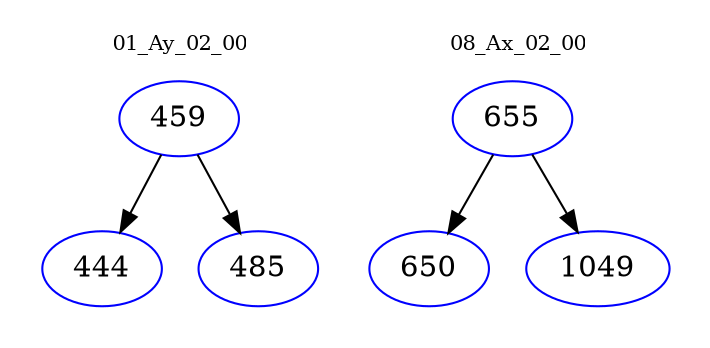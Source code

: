 digraph{
subgraph cluster_0 {
color = white
label = "01_Ay_02_00";
fontsize=10;
T0_459 [label="459", color="blue"]
T0_459 -> T0_444 [color="black"]
T0_444 [label="444", color="blue"]
T0_459 -> T0_485 [color="black"]
T0_485 [label="485", color="blue"]
}
subgraph cluster_1 {
color = white
label = "08_Ax_02_00";
fontsize=10;
T1_655 [label="655", color="blue"]
T1_655 -> T1_650 [color="black"]
T1_650 [label="650", color="blue"]
T1_655 -> T1_1049 [color="black"]
T1_1049 [label="1049", color="blue"]
}
}
